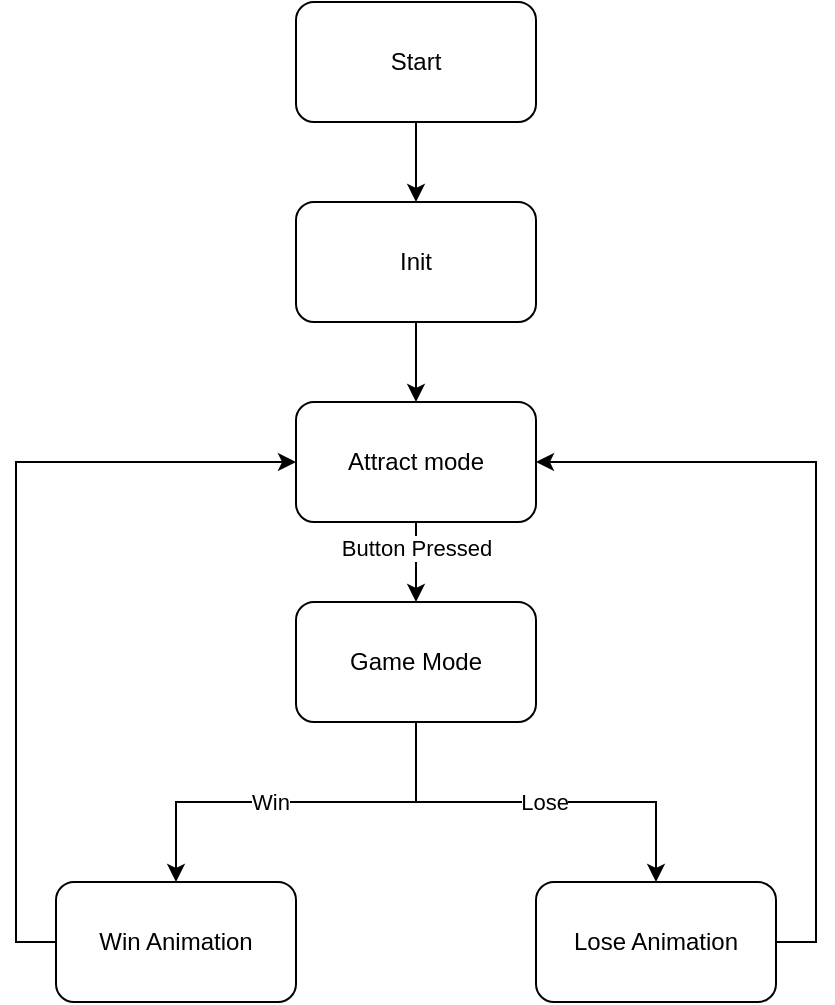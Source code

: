 <mxfile version="28.0.3">
  <diagram name="Page-1" id="Z1Kni6PLereC6R1R3r0I">
    <mxGraphModel dx="952" dy="659" grid="1" gridSize="10" guides="1" tooltips="1" connect="1" arrows="1" fold="1" page="1" pageScale="1" pageWidth="850" pageHeight="1100" math="0" shadow="0">
      <root>
        <mxCell id="0" />
        <mxCell id="1" parent="0" />
        <mxCell id="jEF-ghPaqIJXFV_N78jB-6" style="edgeStyle=orthogonalEdgeStyle;rounded=0;orthogonalLoop=1;jettySize=auto;html=1;exitX=0.5;exitY=1;exitDx=0;exitDy=0;entryX=0.5;entryY=0;entryDx=0;entryDy=0;" edge="1" parent="1" source="jEF-ghPaqIJXFV_N78jB-1" target="jEF-ghPaqIJXFV_N78jB-5">
          <mxGeometry relative="1" as="geometry" />
        </mxCell>
        <mxCell id="jEF-ghPaqIJXFV_N78jB-1" value="Start" style="rounded=1;whiteSpace=wrap;html=1;" vertex="1" parent="1">
          <mxGeometry x="365" y="160" width="120" height="60" as="geometry" />
        </mxCell>
        <mxCell id="jEF-ghPaqIJXFV_N78jB-9" style="edgeStyle=orthogonalEdgeStyle;rounded=0;orthogonalLoop=1;jettySize=auto;html=1;exitX=0.5;exitY=1;exitDx=0;exitDy=0;entryX=0.5;entryY=0;entryDx=0;entryDy=0;" edge="1" parent="1" source="jEF-ghPaqIJXFV_N78jB-3" target="jEF-ghPaqIJXFV_N78jB-8">
          <mxGeometry relative="1" as="geometry" />
        </mxCell>
        <mxCell id="jEF-ghPaqIJXFV_N78jB-10" value="Button Pressed" style="edgeLabel;html=1;align=center;verticalAlign=middle;resizable=0;points=[];" vertex="1" connectable="0" parent="jEF-ghPaqIJXFV_N78jB-9">
          <mxGeometry x="-0.338" y="-1" relative="1" as="geometry">
            <mxPoint x="1" as="offset" />
          </mxGeometry>
        </mxCell>
        <mxCell id="jEF-ghPaqIJXFV_N78jB-3" value="Attract mode" style="rounded=1;whiteSpace=wrap;html=1;" vertex="1" parent="1">
          <mxGeometry x="365" y="360" width="120" height="60" as="geometry" />
        </mxCell>
        <mxCell id="jEF-ghPaqIJXFV_N78jB-7" style="edgeStyle=orthogonalEdgeStyle;rounded=0;orthogonalLoop=1;jettySize=auto;html=1;exitX=0.5;exitY=1;exitDx=0;exitDy=0;entryX=0.5;entryY=0;entryDx=0;entryDy=0;" edge="1" parent="1" source="jEF-ghPaqIJXFV_N78jB-5" target="jEF-ghPaqIJXFV_N78jB-3">
          <mxGeometry relative="1" as="geometry" />
        </mxCell>
        <mxCell id="jEF-ghPaqIJXFV_N78jB-5" value="Init" style="rounded=1;whiteSpace=wrap;html=1;" vertex="1" parent="1">
          <mxGeometry x="365" y="260" width="120" height="60" as="geometry" />
        </mxCell>
        <mxCell id="jEF-ghPaqIJXFV_N78jB-13" style="edgeStyle=orthogonalEdgeStyle;rounded=0;orthogonalLoop=1;jettySize=auto;html=1;exitX=0.5;exitY=1;exitDx=0;exitDy=0;entryX=0.5;entryY=0;entryDx=0;entryDy=0;" edge="1" parent="1" source="jEF-ghPaqIJXFV_N78jB-8" target="jEF-ghPaqIJXFV_N78jB-11">
          <mxGeometry relative="1" as="geometry" />
        </mxCell>
        <mxCell id="jEF-ghPaqIJXFV_N78jB-15" value="Win" style="edgeLabel;html=1;align=center;verticalAlign=middle;resizable=0;points=[];" vertex="1" connectable="0" parent="jEF-ghPaqIJXFV_N78jB-13">
          <mxGeometry x="0.136" relative="1" as="geometry">
            <mxPoint as="offset" />
          </mxGeometry>
        </mxCell>
        <mxCell id="jEF-ghPaqIJXFV_N78jB-14" style="edgeStyle=orthogonalEdgeStyle;rounded=0;orthogonalLoop=1;jettySize=auto;html=1;exitX=0.5;exitY=1;exitDx=0;exitDy=0;entryX=0.5;entryY=0;entryDx=0;entryDy=0;" edge="1" parent="1" source="jEF-ghPaqIJXFV_N78jB-8" target="jEF-ghPaqIJXFV_N78jB-12">
          <mxGeometry relative="1" as="geometry" />
        </mxCell>
        <mxCell id="jEF-ghPaqIJXFV_N78jB-16" value="Lose" style="edgeLabel;html=1;align=center;verticalAlign=middle;resizable=0;points=[];" vertex="1" connectable="0" parent="jEF-ghPaqIJXFV_N78jB-14">
          <mxGeometry x="0.039" relative="1" as="geometry">
            <mxPoint as="offset" />
          </mxGeometry>
        </mxCell>
        <mxCell id="jEF-ghPaqIJXFV_N78jB-8" value="Game Mode" style="rounded=1;whiteSpace=wrap;html=1;" vertex="1" parent="1">
          <mxGeometry x="365" y="460" width="120" height="60" as="geometry" />
        </mxCell>
        <mxCell id="jEF-ghPaqIJXFV_N78jB-18" style="edgeStyle=orthogonalEdgeStyle;rounded=0;orthogonalLoop=1;jettySize=auto;html=1;exitX=0;exitY=0.5;exitDx=0;exitDy=0;entryX=0;entryY=0.5;entryDx=0;entryDy=0;" edge="1" parent="1" source="jEF-ghPaqIJXFV_N78jB-11" target="jEF-ghPaqIJXFV_N78jB-3">
          <mxGeometry relative="1" as="geometry" />
        </mxCell>
        <mxCell id="jEF-ghPaqIJXFV_N78jB-11" value="Win Animation" style="rounded=1;whiteSpace=wrap;html=1;" vertex="1" parent="1">
          <mxGeometry x="245" y="600" width="120" height="60" as="geometry" />
        </mxCell>
        <mxCell id="jEF-ghPaqIJXFV_N78jB-19" style="edgeStyle=orthogonalEdgeStyle;rounded=0;orthogonalLoop=1;jettySize=auto;html=1;exitX=1;exitY=0.5;exitDx=0;exitDy=0;entryX=1;entryY=0.5;entryDx=0;entryDy=0;" edge="1" parent="1" source="jEF-ghPaqIJXFV_N78jB-12" target="jEF-ghPaqIJXFV_N78jB-3">
          <mxGeometry relative="1" as="geometry" />
        </mxCell>
        <mxCell id="jEF-ghPaqIJXFV_N78jB-12" value="Lose Animation" style="rounded=1;whiteSpace=wrap;html=1;" vertex="1" parent="1">
          <mxGeometry x="485" y="600" width="120" height="60" as="geometry" />
        </mxCell>
      </root>
    </mxGraphModel>
  </diagram>
</mxfile>
